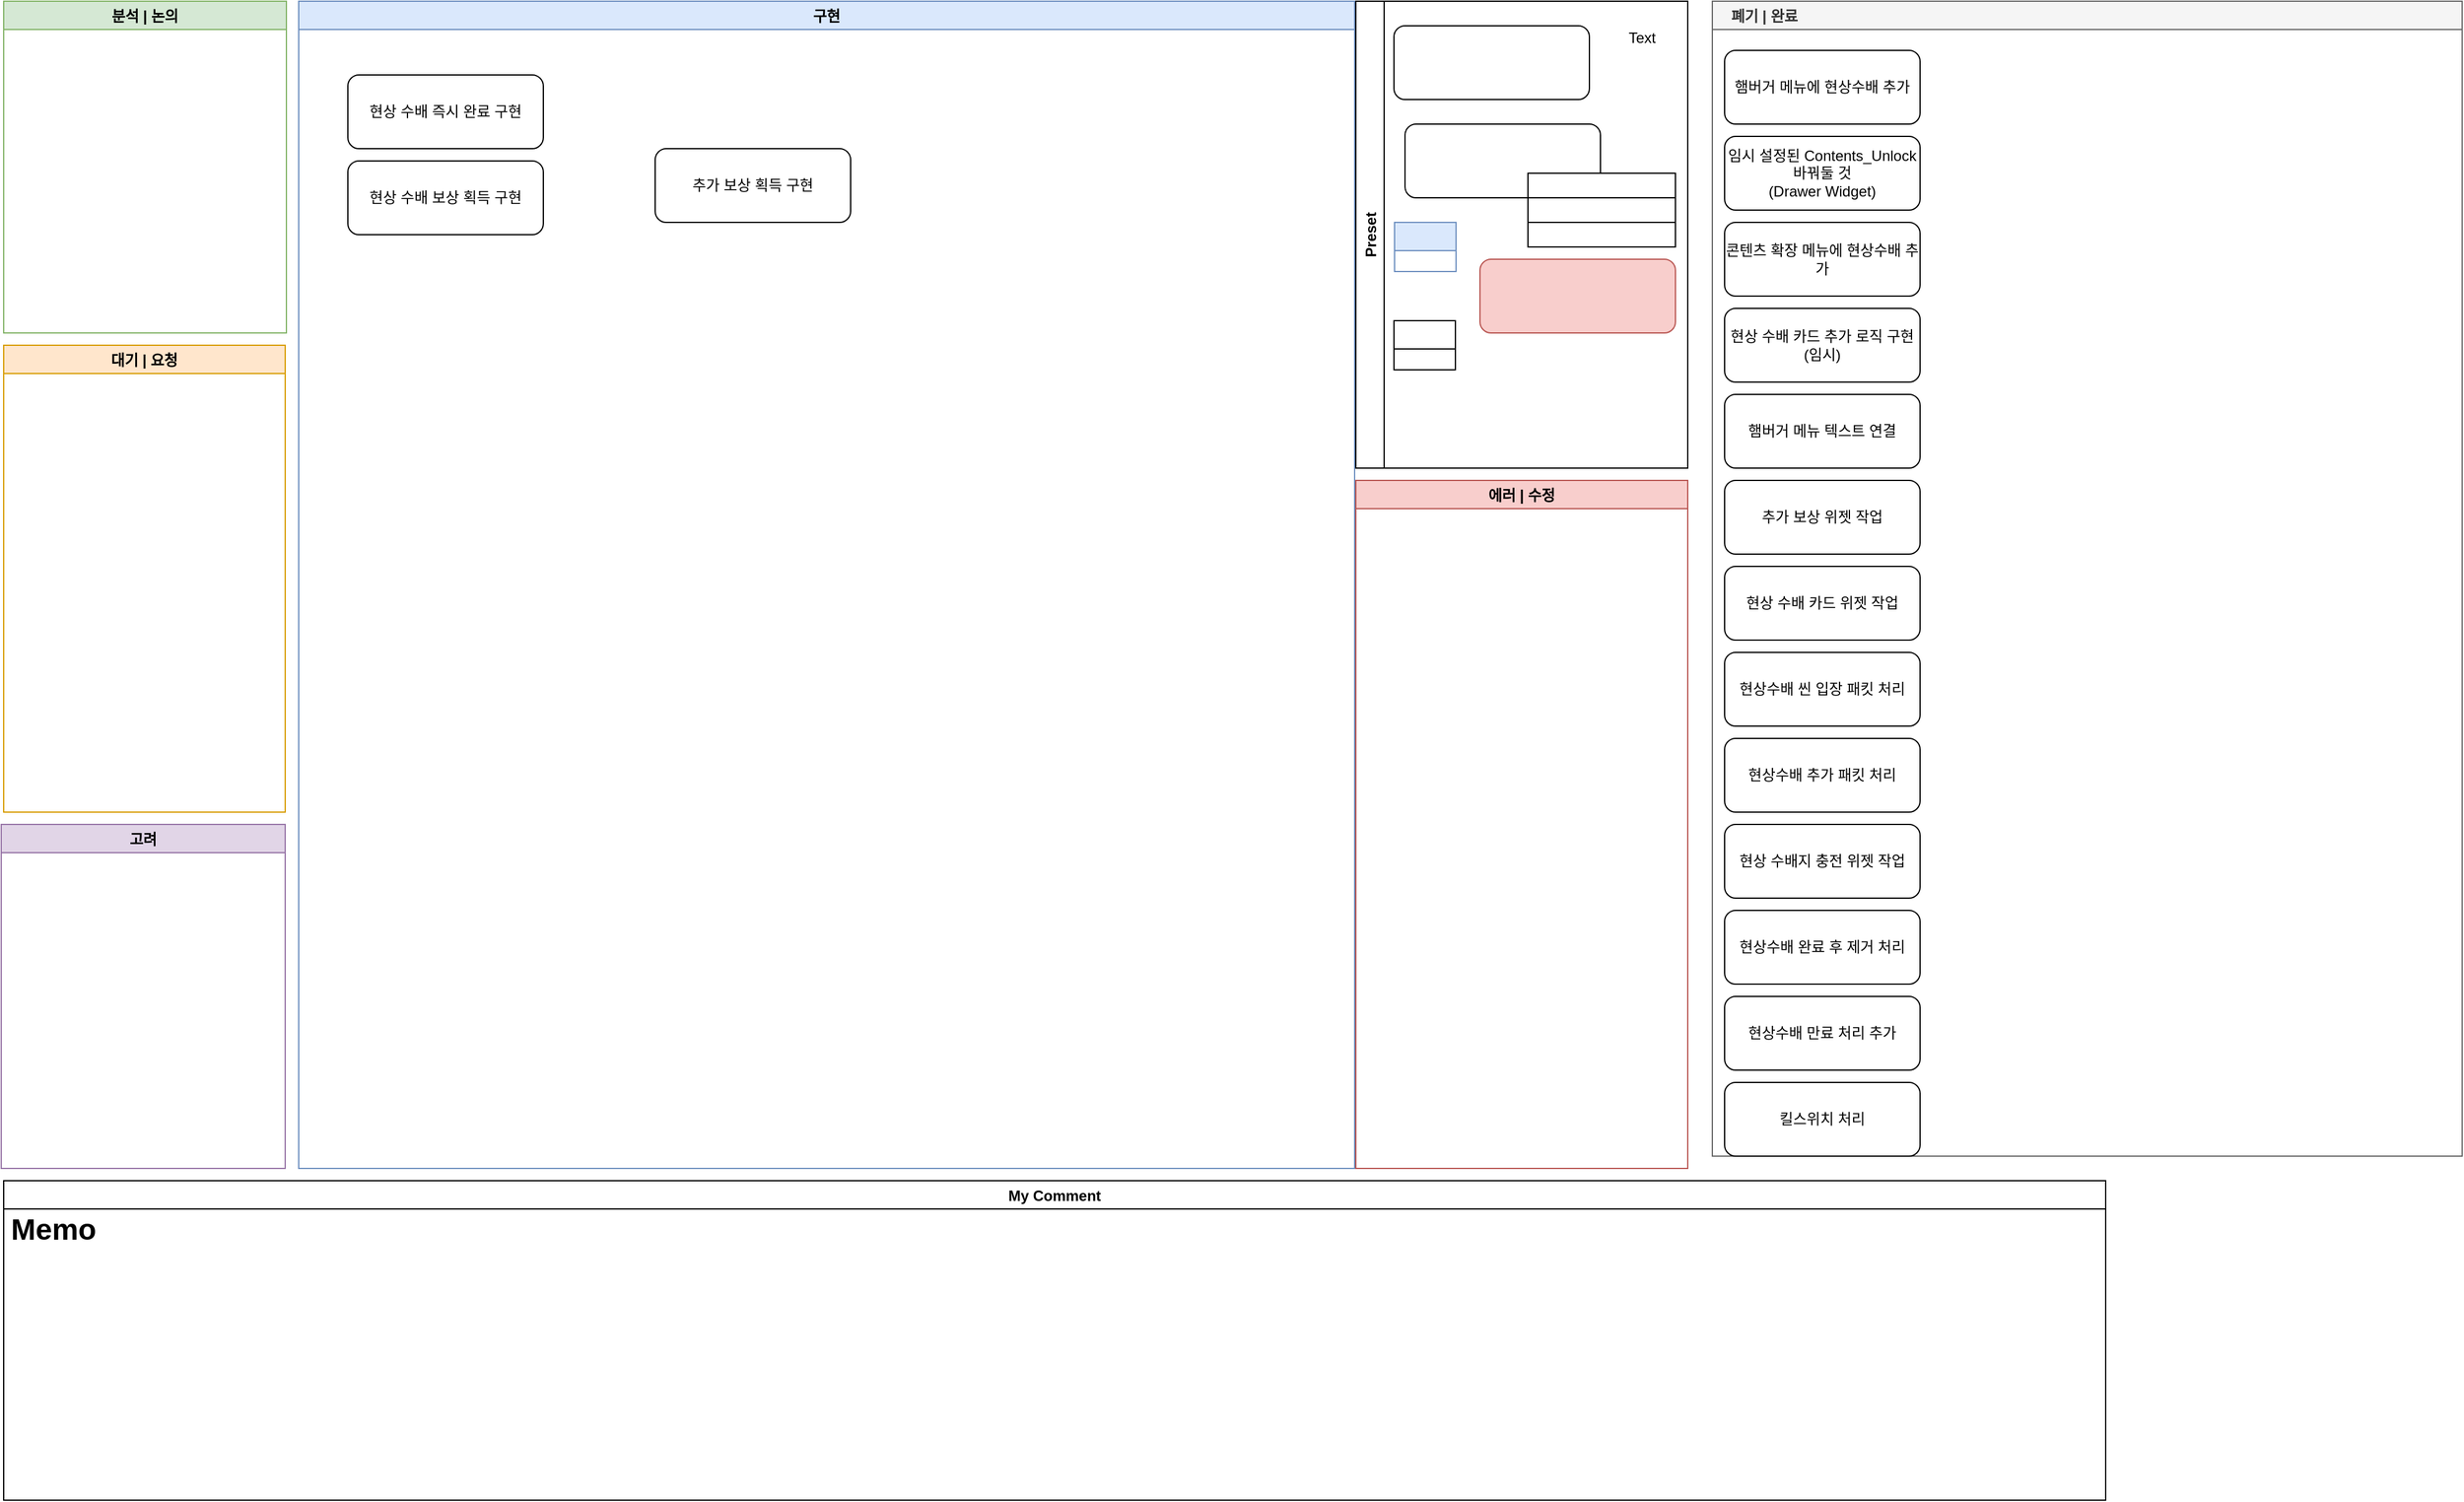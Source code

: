 <mxfile version="24.0.7" type="github">
  <diagram id="sQ8EXhfYu_Z4RW1TYD9f" name="Page-1">
    <mxGraphModel dx="1434" dy="746" grid="1" gridSize="10" guides="1" tooltips="1" connect="0" arrows="1" fold="1" page="1" pageScale="1" pageWidth="827" pageHeight="1169" math="0" shadow="0">
      <root>
        <mxCell id="0" />
        <mxCell id="1" parent="0" />
        <mxCell id="wOnGFkAYj0Utu0_wV-MN-16" value="구현" style="swimlane;fillColor=#dae8fc;strokeColor=#6c8ebf;" parent="1" vertex="1">
          <mxGeometry x="270" y="50" width="859" height="950" as="geometry" />
        </mxCell>
        <mxCell id="cQT0x60TEEhq_TcZNhzu-8" value="추가 보상 획득 구현" style="rounded=1;whiteSpace=wrap;html=1;" vertex="1" parent="wOnGFkAYj0Utu0_wV-MN-16">
          <mxGeometry x="290" y="120" width="159" height="60" as="geometry" />
        </mxCell>
        <mxCell id="cQT0x60TEEhq_TcZNhzu-10" value="현상 수배 즉시 완료 구현" style="rounded=1;whiteSpace=wrap;html=1;" vertex="1" parent="wOnGFkAYj0Utu0_wV-MN-16">
          <mxGeometry x="40" y="60" width="159" height="60" as="geometry" />
        </mxCell>
        <mxCell id="cQT0x60TEEhq_TcZNhzu-11" value="현상 수배 보상 획득 구현" style="rounded=1;whiteSpace=wrap;html=1;" vertex="1" parent="wOnGFkAYj0Utu0_wV-MN-16">
          <mxGeometry x="40" y="130" width="159" height="60" as="geometry" />
        </mxCell>
        <mxCell id="wOnGFkAYj0Utu0_wV-MN-17" value="분석 | 논의" style="swimlane;strokeColor=#82b366;fillColor=#D5E8D4;" parent="1" vertex="1">
          <mxGeometry x="30" y="50" width="230" height="270" as="geometry" />
        </mxCell>
        <mxCell id="MTrl5ynQiznJmTlUDSWs-4" value="대기 | 요청" style="swimlane;strokeColor=#d79b00;fillColor=#ffe6cc;" parent="1" vertex="1">
          <mxGeometry x="30" y="330" width="229" height="380" as="geometry" />
        </mxCell>
        <mxCell id="hDPYIisuoytdxOGGVnbc-3" value="    폐기 | 완료" style="swimlane;strokeColor=#666666;fillColor=#f5f5f5;fontColor=#333333;align=left;" parent="1" vertex="1">
          <mxGeometry x="1420" y="50" width="610" height="940" as="geometry">
            <mxRectangle x="1130" y="50" width="90" height="23" as="alternateBounds" />
          </mxGeometry>
        </mxCell>
        <mxCell id="U6G1Snlq9G3L8RfConAO-1" value="햄버거 메뉴에 현상수배 추가" style="rounded=1;whiteSpace=wrap;html=1;" parent="hDPYIisuoytdxOGGVnbc-3" vertex="1">
          <mxGeometry x="10" y="40" width="159" height="60" as="geometry" />
        </mxCell>
        <mxCell id="U6G1Snlq9G3L8RfConAO-3" value="임시 설정된 Contents_Unlock 바꿔둘 것&lt;div&gt;(Drawer Widget)&lt;/div&gt;" style="rounded=1;whiteSpace=wrap;html=1;" parent="hDPYIisuoytdxOGGVnbc-3" vertex="1">
          <mxGeometry x="10" y="110" width="159" height="60" as="geometry" />
        </mxCell>
        <mxCell id="U6G1Snlq9G3L8RfConAO-2" value="콘텐츠 확장 메뉴에 현상수배 추가" style="rounded=1;whiteSpace=wrap;html=1;" parent="hDPYIisuoytdxOGGVnbc-3" vertex="1">
          <mxGeometry x="10" y="180" width="159" height="60" as="geometry" />
        </mxCell>
        <mxCell id="U6G1Snlq9G3L8RfConAO-5" value="현상 수배 카드 추가 로직 구현(임시)" style="rounded=1;whiteSpace=wrap;html=1;" parent="hDPYIisuoytdxOGGVnbc-3" vertex="1">
          <mxGeometry x="10" y="250" width="159" height="60" as="geometry" />
        </mxCell>
        <mxCell id="U6G1Snlq9G3L8RfConAO-4" value="햄버거 메뉴 텍스트 연결" style="rounded=1;whiteSpace=wrap;html=1;" parent="hDPYIisuoytdxOGGVnbc-3" vertex="1">
          <mxGeometry x="10" y="320" width="159" height="60" as="geometry" />
        </mxCell>
        <mxCell id="cQT0x60TEEhq_TcZNhzu-7" value="추가 보상 위젯 작업" style="rounded=1;whiteSpace=wrap;html=1;" vertex="1" parent="hDPYIisuoytdxOGGVnbc-3">
          <mxGeometry x="10" y="390" width="159" height="60" as="geometry" />
        </mxCell>
        <mxCell id="U6G1Snlq9G3L8RfConAO-7" value="현상 수배 카드 위젯 작업" style="rounded=1;whiteSpace=wrap;html=1;" parent="hDPYIisuoytdxOGGVnbc-3" vertex="1">
          <mxGeometry x="10" y="460" width="159" height="60" as="geometry" />
        </mxCell>
        <mxCell id="U6G1Snlq9G3L8RfConAO-6" value="현상수배 씬 입장 패킷 처리" style="rounded=1;whiteSpace=wrap;html=1;" parent="hDPYIisuoytdxOGGVnbc-3" vertex="1">
          <mxGeometry x="10" y="530" width="159" height="60" as="geometry" />
        </mxCell>
        <mxCell id="cQT0x60TEEhq_TcZNhzu-1" value="현상수배 추가 패킷 처리" style="rounded=1;whiteSpace=wrap;html=1;" vertex="1" parent="hDPYIisuoytdxOGGVnbc-3">
          <mxGeometry x="10" y="600" width="159" height="60" as="geometry" />
        </mxCell>
        <mxCell id="cQT0x60TEEhq_TcZNhzu-3" value="현상 수배지 충전 위젯 작업" style="rounded=1;whiteSpace=wrap;html=1;" vertex="1" parent="hDPYIisuoytdxOGGVnbc-3">
          <mxGeometry x="10" y="670" width="159" height="60" as="geometry" />
        </mxCell>
        <mxCell id="cQT0x60TEEhq_TcZNhzu-6" value="현상수배 완료 후 제거 처리" style="rounded=1;whiteSpace=wrap;html=1;" vertex="1" parent="hDPYIisuoytdxOGGVnbc-3">
          <mxGeometry x="10" y="740" width="159" height="60" as="geometry" />
        </mxCell>
        <mxCell id="cQT0x60TEEhq_TcZNhzu-4" value="현상수배 만료 처리 추가" style="rounded=1;whiteSpace=wrap;html=1;" vertex="1" parent="hDPYIisuoytdxOGGVnbc-3">
          <mxGeometry x="10" y="810" width="159" height="60" as="geometry" />
        </mxCell>
        <mxCell id="cQT0x60TEEhq_TcZNhzu-5" value="킬스위치 처리" style="rounded=1;whiteSpace=wrap;html=1;" vertex="1" parent="hDPYIisuoytdxOGGVnbc-3">
          <mxGeometry x="10" y="880" width="159" height="60" as="geometry" />
        </mxCell>
        <mxCell id="6kkVd8V_ymKgZ0_L0vxy-3" value="My Comment" style="swimlane;" parent="1" vertex="1">
          <mxGeometry x="30" y="1010" width="1710" height="260" as="geometry">
            <mxRectangle x="49" y="720" width="100" height="23" as="alternateBounds" />
          </mxGeometry>
        </mxCell>
        <mxCell id="KfCYHrgsOKh0RXw9eGPa-2" value="&lt;h1&gt;Memo&lt;/h1&gt;&lt;div&gt;&lt;br&gt;&lt;/div&gt;" style="text;html=1;strokeColor=none;fillColor=none;spacing=5;spacingTop=-20;whiteSpace=wrap;overflow=hidden;rounded=0;align=left;" parent="6kkVd8V_ymKgZ0_L0vxy-3" vertex="1">
          <mxGeometry x="1" y="20" width="1070" height="240" as="geometry" />
        </mxCell>
        <mxCell id="wOnGFkAYj0Utu0_wV-MN-18" value="고려" style="swimlane;fillColor=#e1d5e7;strokeColor=#9673a6;" parent="1" vertex="1">
          <mxGeometry x="28" y="720" width="231" height="280" as="geometry" />
        </mxCell>
        <mxCell id="oumLD8d3DvaTa1NXrWpt-27" value="Preset" style="swimlane;horizontal=0;" parent="1" vertex="1">
          <mxGeometry x="1130" y="50" width="270" height="380" as="geometry" />
        </mxCell>
        <mxCell id="oumLD8d3DvaTa1NXrWpt-32" value="" style="swimlane;fillColor=#dae8fc;strokeColor=#6c8ebf;" parent="oumLD8d3DvaTa1NXrWpt-27" vertex="1" collapsed="1">
          <mxGeometry x="31.5" y="180" width="50" height="40" as="geometry">
            <mxRectangle x="31.5" y="180" width="219.5" height="60" as="alternateBounds" />
          </mxGeometry>
        </mxCell>
        <mxCell id="oumLD8d3DvaTa1NXrWpt-34" value="" style="swimlane;" parent="oumLD8d3DvaTa1NXrWpt-27" vertex="1" collapsed="1">
          <mxGeometry x="31" y="260" width="50" height="40" as="geometry">
            <mxRectangle x="31" y="260" width="219" height="50" as="alternateBounds" />
          </mxGeometry>
        </mxCell>
        <mxCell id="Fb32EvJjGHJRLybvlaYY-3" value="Text" style="text;html=1;align=left;verticalAlign=middle;resizable=0;points=[];autosize=1;strokeColor=none;" parent="oumLD8d3DvaTa1NXrWpt-27" vertex="1">
          <mxGeometry x="220" y="20" width="40" height="20" as="geometry" />
        </mxCell>
        <mxCell id="tH88tRurDEZZYX3UZ1Wb-1" value="" style="rounded=1;whiteSpace=wrap;html=1;" parent="oumLD8d3DvaTa1NXrWpt-27" vertex="1">
          <mxGeometry x="31" y="20" width="159" height="60" as="geometry" />
        </mxCell>
        <mxCell id="8vmb4RLjWRvc2X2qJKQM-1" value="" style="rounded=1;whiteSpace=wrap;html=1;fillColor=#f8cecc;strokeColor=#b85450;" parent="oumLD8d3DvaTa1NXrWpt-27" vertex="1">
          <mxGeometry x="101" y="210" width="159" height="60" as="geometry" />
        </mxCell>
        <mxCell id="Lh-9QCx4mtw0z8OulHlL-3" value="" style="group" parent="oumLD8d3DvaTa1NXrWpt-27" vertex="1" connectable="0">
          <mxGeometry x="40" y="100" width="220" height="100" as="geometry" />
        </mxCell>
        <mxCell id="Lh-9QCx4mtw0z8OulHlL-2" value="" style="rounded=0;whiteSpace=wrap;html=1;" parent="Lh-9QCx4mtw0z8OulHlL-3" vertex="1">
          <mxGeometry x="100" y="80" width="120" height="20" as="geometry" />
        </mxCell>
        <mxCell id="oumLD8d3DvaTa1NXrWpt-28" value="" style="rounded=1;whiteSpace=wrap;html=1;" parent="Lh-9QCx4mtw0z8OulHlL-3" vertex="1">
          <mxGeometry width="159" height="60" as="geometry" />
        </mxCell>
        <mxCell id="oumLD8d3DvaTa1NXrWpt-29" value="" style="rounded=0;whiteSpace=wrap;html=1;" parent="Lh-9QCx4mtw0z8OulHlL-3" vertex="1">
          <mxGeometry x="100" y="60" width="120" height="20" as="geometry" />
        </mxCell>
        <mxCell id="oumLD8d3DvaTa1NXrWpt-30" value="" style="rounded=0;whiteSpace=wrap;html=1;" parent="Lh-9QCx4mtw0z8OulHlL-3" vertex="1">
          <mxGeometry x="100" y="40" width="120" height="20" as="geometry" />
        </mxCell>
        <mxCell id="9A0mLHsorhuxDrabdEOj-9" value="에러 | 수정" style="swimlane;fillColor=#f8cecc;strokeColor=#b85450;startSize=23;" parent="1" vertex="1">
          <mxGeometry x="1130" y="440" width="270" height="560" as="geometry">
            <mxRectangle x="620" y="440" width="90" height="23" as="alternateBounds" />
          </mxGeometry>
        </mxCell>
      </root>
    </mxGraphModel>
  </diagram>
</mxfile>
